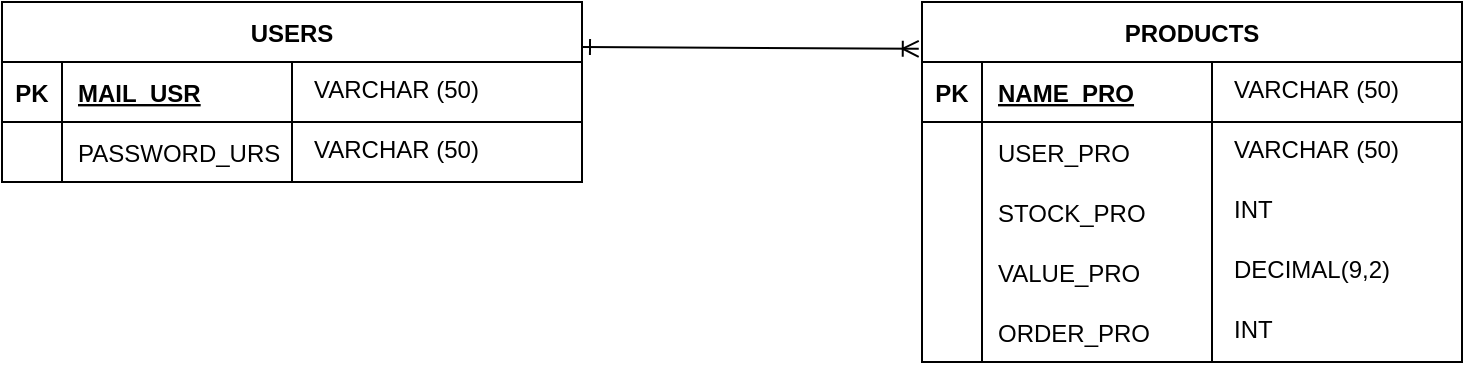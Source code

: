 <mxfile version="20.8.16" type="device"><diagram name="Página-1" id="GAhRsP_haGYDOgkJMS8q"><mxGraphModel dx="882" dy="526" grid="1" gridSize="10" guides="1" tooltips="1" connect="1" arrows="1" fold="1" page="1" pageScale="1" pageWidth="827" pageHeight="1169" math="0" shadow="0"><root><mxCell id="0"/><mxCell id="1" parent="0"/><mxCell id="22lyrV31rc47zR8E4SXV-1" value="USERS" style="shape=table;startSize=30;container=1;collapsible=1;childLayout=tableLayout;fixedRows=1;rowLines=0;fontStyle=1;align=center;resizeLast=1;" vertex="1" parent="1"><mxGeometry x="60" y="130" width="290" height="90" as="geometry"/></mxCell><mxCell id="22lyrV31rc47zR8E4SXV-2" value="" style="shape=tableRow;horizontal=0;startSize=0;swimlaneHead=0;swimlaneBody=0;fillColor=none;collapsible=0;dropTarget=0;points=[[0,0.5],[1,0.5]];portConstraint=eastwest;top=0;left=0;right=0;bottom=1;" vertex="1" parent="22lyrV31rc47zR8E4SXV-1"><mxGeometry y="30" width="290" height="30" as="geometry"/></mxCell><mxCell id="22lyrV31rc47zR8E4SXV-3" value="PK" style="shape=partialRectangle;connectable=0;fillColor=none;top=0;left=0;bottom=0;right=0;fontStyle=1;overflow=hidden;" vertex="1" parent="22lyrV31rc47zR8E4SXV-2"><mxGeometry width="30" height="30" as="geometry"><mxRectangle width="30" height="30" as="alternateBounds"/></mxGeometry></mxCell><mxCell id="22lyrV31rc47zR8E4SXV-4" value="MAIL_USR" style="shape=partialRectangle;connectable=0;fillColor=none;top=0;left=0;bottom=0;right=0;align=left;spacingLeft=6;fontStyle=5;overflow=hidden;" vertex="1" parent="22lyrV31rc47zR8E4SXV-2"><mxGeometry x="30" width="260" height="30" as="geometry"><mxRectangle width="260" height="30" as="alternateBounds"/></mxGeometry></mxCell><mxCell id="22lyrV31rc47zR8E4SXV-5" value="" style="shape=tableRow;horizontal=0;startSize=0;swimlaneHead=0;swimlaneBody=0;fillColor=none;collapsible=0;dropTarget=0;points=[[0,0.5],[1,0.5]];portConstraint=eastwest;top=0;left=0;right=0;bottom=0;" vertex="1" parent="22lyrV31rc47zR8E4SXV-1"><mxGeometry y="60" width="290" height="30" as="geometry"/></mxCell><mxCell id="22lyrV31rc47zR8E4SXV-6" value="" style="shape=partialRectangle;connectable=0;fillColor=none;top=0;left=0;bottom=0;right=0;editable=1;overflow=hidden;" vertex="1" parent="22lyrV31rc47zR8E4SXV-5"><mxGeometry width="30" height="30" as="geometry"><mxRectangle width="30" height="30" as="alternateBounds"/></mxGeometry></mxCell><mxCell id="22lyrV31rc47zR8E4SXV-7" value="PASSWORD_URS" style="shape=partialRectangle;connectable=0;fillColor=none;top=0;left=0;bottom=0;right=0;align=left;spacingLeft=6;overflow=hidden;" vertex="1" parent="22lyrV31rc47zR8E4SXV-5"><mxGeometry x="30" width="260" height="30" as="geometry"><mxRectangle width="260" height="30" as="alternateBounds"/></mxGeometry></mxCell><mxCell id="22lyrV31rc47zR8E4SXV-18" value="" style="line;strokeWidth=1;direction=south;html=1;strokeColor=#000000;" vertex="1" parent="1"><mxGeometry x="200" y="160" width="10" height="60" as="geometry"/></mxCell><mxCell id="22lyrV31rc47zR8E4SXV-20" value="VARCHAR (50)" style="text;strokeColor=none;fillColor=none;spacingLeft=4;spacingRight=4;overflow=hidden;rotatable=0;points=[[0,0.5],[1,0.5]];portConstraint=eastwest;fontSize=12;" vertex="1" parent="1"><mxGeometry x="210" y="160" width="130" height="30" as="geometry"/></mxCell><mxCell id="22lyrV31rc47zR8E4SXV-21" value="VARCHAR (50)" style="text;strokeColor=none;fillColor=none;spacingLeft=4;spacingRight=4;overflow=hidden;rotatable=0;points=[[0,0.5],[1,0.5]];portConstraint=eastwest;fontSize=12;" vertex="1" parent="1"><mxGeometry x="210" y="190" width="130" height="30" as="geometry"/></mxCell><mxCell id="22lyrV31rc47zR8E4SXV-22" value="PRODUCTS" style="shape=table;startSize=30;container=1;collapsible=1;childLayout=tableLayout;fixedRows=1;rowLines=0;fontStyle=1;align=center;resizeLast=1;strokeColor=#000000;strokeWidth=1;" vertex="1" parent="1"><mxGeometry x="520" y="130" width="270" height="180" as="geometry"/></mxCell><mxCell id="22lyrV31rc47zR8E4SXV-23" value="" style="shape=tableRow;horizontal=0;startSize=0;swimlaneHead=0;swimlaneBody=0;fillColor=none;collapsible=0;dropTarget=0;points=[[0,0.5],[1,0.5]];portConstraint=eastwest;top=0;left=0;right=0;bottom=1;strokeColor=#000000;strokeWidth=1;" vertex="1" parent="22lyrV31rc47zR8E4SXV-22"><mxGeometry y="30" width="270" height="30" as="geometry"/></mxCell><mxCell id="22lyrV31rc47zR8E4SXV-24" value="PK" style="shape=partialRectangle;connectable=0;fillColor=none;top=0;left=0;bottom=0;right=0;fontStyle=1;overflow=hidden;strokeColor=#000000;strokeWidth=1;" vertex="1" parent="22lyrV31rc47zR8E4SXV-23"><mxGeometry width="30" height="30" as="geometry"><mxRectangle width="30" height="30" as="alternateBounds"/></mxGeometry></mxCell><mxCell id="22lyrV31rc47zR8E4SXV-25" value="NAME_PRO" style="shape=partialRectangle;connectable=0;fillColor=none;top=0;left=0;bottom=0;right=0;align=left;spacingLeft=6;fontStyle=5;overflow=hidden;strokeColor=#000000;strokeWidth=1;" vertex="1" parent="22lyrV31rc47zR8E4SXV-23"><mxGeometry x="30" width="240" height="30" as="geometry"><mxRectangle width="240" height="30" as="alternateBounds"/></mxGeometry></mxCell><mxCell id="22lyrV31rc47zR8E4SXV-26" value="" style="shape=tableRow;horizontal=0;startSize=0;swimlaneHead=0;swimlaneBody=0;fillColor=none;collapsible=0;dropTarget=0;points=[[0,0.5],[1,0.5]];portConstraint=eastwest;top=0;left=0;right=0;bottom=0;strokeColor=#000000;strokeWidth=1;" vertex="1" parent="22lyrV31rc47zR8E4SXV-22"><mxGeometry y="60" width="270" height="30" as="geometry"/></mxCell><mxCell id="22lyrV31rc47zR8E4SXV-27" value="" style="shape=partialRectangle;connectable=0;fillColor=none;top=0;left=0;bottom=0;right=0;editable=1;overflow=hidden;strokeColor=#000000;strokeWidth=1;" vertex="1" parent="22lyrV31rc47zR8E4SXV-26"><mxGeometry width="30" height="30" as="geometry"><mxRectangle width="30" height="30" as="alternateBounds"/></mxGeometry></mxCell><mxCell id="22lyrV31rc47zR8E4SXV-28" value="USER_PRO" style="shape=partialRectangle;connectable=0;fillColor=none;top=0;left=0;bottom=0;right=0;align=left;spacingLeft=6;overflow=hidden;strokeColor=#000000;strokeWidth=1;" vertex="1" parent="22lyrV31rc47zR8E4SXV-26"><mxGeometry x="30" width="240" height="30" as="geometry"><mxRectangle width="240" height="30" as="alternateBounds"/></mxGeometry></mxCell><mxCell id="22lyrV31rc47zR8E4SXV-29" value="" style="shape=tableRow;horizontal=0;startSize=0;swimlaneHead=0;swimlaneBody=0;fillColor=none;collapsible=0;dropTarget=0;points=[[0,0.5],[1,0.5]];portConstraint=eastwest;top=0;left=0;right=0;bottom=0;strokeColor=#000000;strokeWidth=1;" vertex="1" parent="22lyrV31rc47zR8E4SXV-22"><mxGeometry y="90" width="270" height="30" as="geometry"/></mxCell><mxCell id="22lyrV31rc47zR8E4SXV-30" value="" style="shape=partialRectangle;connectable=0;fillColor=none;top=0;left=0;bottom=0;right=0;editable=1;overflow=hidden;strokeColor=#000000;strokeWidth=1;" vertex="1" parent="22lyrV31rc47zR8E4SXV-29"><mxGeometry width="30" height="30" as="geometry"><mxRectangle width="30" height="30" as="alternateBounds"/></mxGeometry></mxCell><mxCell id="22lyrV31rc47zR8E4SXV-31" value="STOCK_PRO" style="shape=partialRectangle;connectable=0;fillColor=none;top=0;left=0;bottom=0;right=0;align=left;spacingLeft=6;overflow=hidden;strokeColor=#000000;strokeWidth=1;" vertex="1" parent="22lyrV31rc47zR8E4SXV-29"><mxGeometry x="30" width="240" height="30" as="geometry"><mxRectangle width="240" height="30" as="alternateBounds"/></mxGeometry></mxCell><mxCell id="22lyrV31rc47zR8E4SXV-32" value="" style="shape=tableRow;horizontal=0;startSize=0;swimlaneHead=0;swimlaneBody=0;fillColor=none;collapsible=0;dropTarget=0;points=[[0,0.5],[1,0.5]];portConstraint=eastwest;top=0;left=0;right=0;bottom=0;strokeColor=#000000;strokeWidth=1;" vertex="1" parent="22lyrV31rc47zR8E4SXV-22"><mxGeometry y="120" width="270" height="30" as="geometry"/></mxCell><mxCell id="22lyrV31rc47zR8E4SXV-33" value="" style="shape=partialRectangle;connectable=0;fillColor=none;top=0;left=0;bottom=0;right=0;editable=1;overflow=hidden;strokeColor=#000000;strokeWidth=1;" vertex="1" parent="22lyrV31rc47zR8E4SXV-32"><mxGeometry width="30" height="30" as="geometry"><mxRectangle width="30" height="30" as="alternateBounds"/></mxGeometry></mxCell><mxCell id="22lyrV31rc47zR8E4SXV-34" value="VALUE_PRO" style="shape=partialRectangle;connectable=0;fillColor=none;top=0;left=0;bottom=0;right=0;align=left;spacingLeft=6;overflow=hidden;strokeColor=#000000;strokeWidth=1;" vertex="1" parent="22lyrV31rc47zR8E4SXV-32"><mxGeometry x="30" width="240" height="30" as="geometry"><mxRectangle width="240" height="30" as="alternateBounds"/></mxGeometry></mxCell><mxCell id="22lyrV31rc47zR8E4SXV-36" value="" style="shape=tableRow;horizontal=0;startSize=0;swimlaneHead=0;swimlaneBody=0;fillColor=none;collapsible=0;dropTarget=0;points=[[0,0.5],[1,0.5]];portConstraint=eastwest;top=0;left=0;right=0;bottom=0;strokeColor=#000000;strokeWidth=1;" vertex="1" parent="22lyrV31rc47zR8E4SXV-22"><mxGeometry y="150" width="270" height="30" as="geometry"/></mxCell><mxCell id="22lyrV31rc47zR8E4SXV-37" value="" style="shape=partialRectangle;connectable=0;fillColor=none;top=0;left=0;bottom=0;right=0;editable=1;overflow=hidden;strokeColor=#000000;strokeWidth=1;" vertex="1" parent="22lyrV31rc47zR8E4SXV-36"><mxGeometry width="30" height="30" as="geometry"><mxRectangle width="30" height="30" as="alternateBounds"/></mxGeometry></mxCell><mxCell id="22lyrV31rc47zR8E4SXV-38" value="ORDER_PRO" style="shape=partialRectangle;connectable=0;fillColor=none;top=0;left=0;bottom=0;right=0;align=left;spacingLeft=6;overflow=hidden;strokeColor=#000000;strokeWidth=1;" vertex="1" parent="22lyrV31rc47zR8E4SXV-36"><mxGeometry x="30" width="240" height="30" as="geometry"><mxRectangle width="240" height="30" as="alternateBounds"/></mxGeometry></mxCell><mxCell id="22lyrV31rc47zR8E4SXV-39" value="" style="line;strokeWidth=1;direction=south;html=1;strokeColor=#000000;" vertex="1" parent="1"><mxGeometry x="660" y="160" width="10" height="150" as="geometry"/></mxCell><mxCell id="22lyrV31rc47zR8E4SXV-44" value="VARCHAR (50)" style="text;strokeColor=none;fillColor=none;spacingLeft=4;spacingRight=4;overflow=hidden;rotatable=0;points=[[0,0.5],[1,0.5]];portConstraint=eastwest;fontSize=12;" vertex="1" parent="1"><mxGeometry x="670" y="160" width="110" height="30" as="geometry"/></mxCell><mxCell id="22lyrV31rc47zR8E4SXV-45" value="VARCHAR (50)" style="text;strokeColor=none;fillColor=none;spacingLeft=4;spacingRight=4;overflow=hidden;rotatable=0;points=[[0,0.5],[1,0.5]];portConstraint=eastwest;fontSize=12;" vertex="1" parent="1"><mxGeometry x="670" y="190" width="110" height="30" as="geometry"/></mxCell><mxCell id="22lyrV31rc47zR8E4SXV-46" value="INT" style="text;strokeColor=none;fillColor=none;spacingLeft=4;spacingRight=4;overflow=hidden;rotatable=0;points=[[0,0.5],[1,0.5]];portConstraint=eastwest;fontSize=12;" vertex="1" parent="1"><mxGeometry x="670" y="220" width="110" height="30" as="geometry"/></mxCell><mxCell id="22lyrV31rc47zR8E4SXV-49" value="DECIMAL(9,2)" style="text;strokeColor=none;fillColor=none;spacingLeft=4;spacingRight=4;overflow=hidden;rotatable=0;points=[[0,0.5],[1,0.5]];portConstraint=eastwest;fontSize=12;" vertex="1" parent="1"><mxGeometry x="670" y="250" width="110" height="30" as="geometry"/></mxCell><mxCell id="22lyrV31rc47zR8E4SXV-50" value="INT" style="text;strokeColor=none;fillColor=none;spacingLeft=4;spacingRight=4;overflow=hidden;rotatable=0;points=[[0,0.5],[1,0.5]];portConstraint=eastwest;fontSize=12;" vertex="1" parent="1"><mxGeometry x="670" y="280" width="110" height="30" as="geometry"/></mxCell><mxCell id="22lyrV31rc47zR8E4SXV-51" value="" style="fontSize=12;html=1;endArrow=ERoneToMany;startArrow=ERone;rounded=0;exitX=1;exitY=0.25;exitDx=0;exitDy=0;entryX=-0.006;entryY=0.13;entryDx=0;entryDy=0;entryPerimeter=0;startFill=0;endFill=0;" edge="1" parent="1" source="22lyrV31rc47zR8E4SXV-1" target="22lyrV31rc47zR8E4SXV-22"><mxGeometry width="100" height="100" relative="1" as="geometry"><mxPoint x="350" y="320" as="sourcePoint"/><mxPoint x="450" y="220" as="targetPoint"/></mxGeometry></mxCell></root></mxGraphModel></diagram></mxfile>